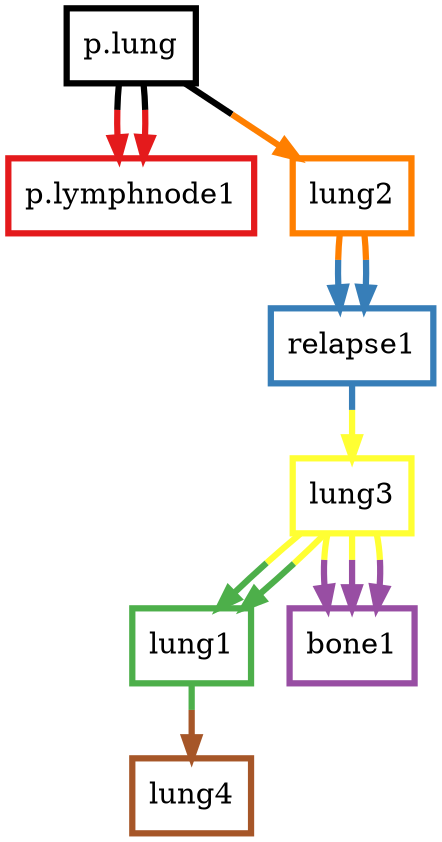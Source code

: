 digraph G {
	0 [shape=box,penwidth=3,colorscheme=set19,color=0,label="p.lung"]
	1 [shape=box,penwidth=3,colorscheme=set19,color=1,label="p.lymphnode1"]
	2 [shape=box,penwidth=3,colorscheme=set19,color=2,label="relapse1"]
	3 [shape=box,penwidth=3,colorscheme=set19,color=3,label="lung1"]
	4 [shape=box,penwidth=3,colorscheme=set19,color=4,label="bone1"]
	5 [shape=box,penwidth=3,colorscheme=set19,color=5,label="lung2"]
	6 [shape=box,penwidth=3,colorscheme=set19,color=6,label="lung3"]
	7 [shape=box,penwidth=3,colorscheme=set19,color=7,label="lung4"]
	0 -> 1 [penwidth=3,colorscheme=set19,color="0;0.5:1"]
	0 -> 1 [penwidth=3,colorscheme=set19,color="0;0.5:1"]
	0 -> 5 [penwidth=3,colorscheme=set19,color="0;0.5:5"]
	2 -> 6 [penwidth=3,colorscheme=set19,color="2;0.5:6"]
	3 -> 7 [penwidth=3,colorscheme=set19,color="3;0.5:7"]
	5 -> 2 [penwidth=3,colorscheme=set19,color="5;0.5:2"]
	5 -> 2 [penwidth=3,colorscheme=set19,color="5;0.5:2"]
	6 -> 3 [penwidth=3,colorscheme=set19,color="6;0.5:3"]
	6 -> 3 [penwidth=3,colorscheme=set19,color="6;0.5:3"]
	6 -> 4 [penwidth=3,colorscheme=set19,color="6;0.5:4"]
	6 -> 4 [penwidth=3,colorscheme=set19,color="6;0.5:4"]
	6 -> 4 [penwidth=3,colorscheme=set19,color="6;0.5:4"]
}
